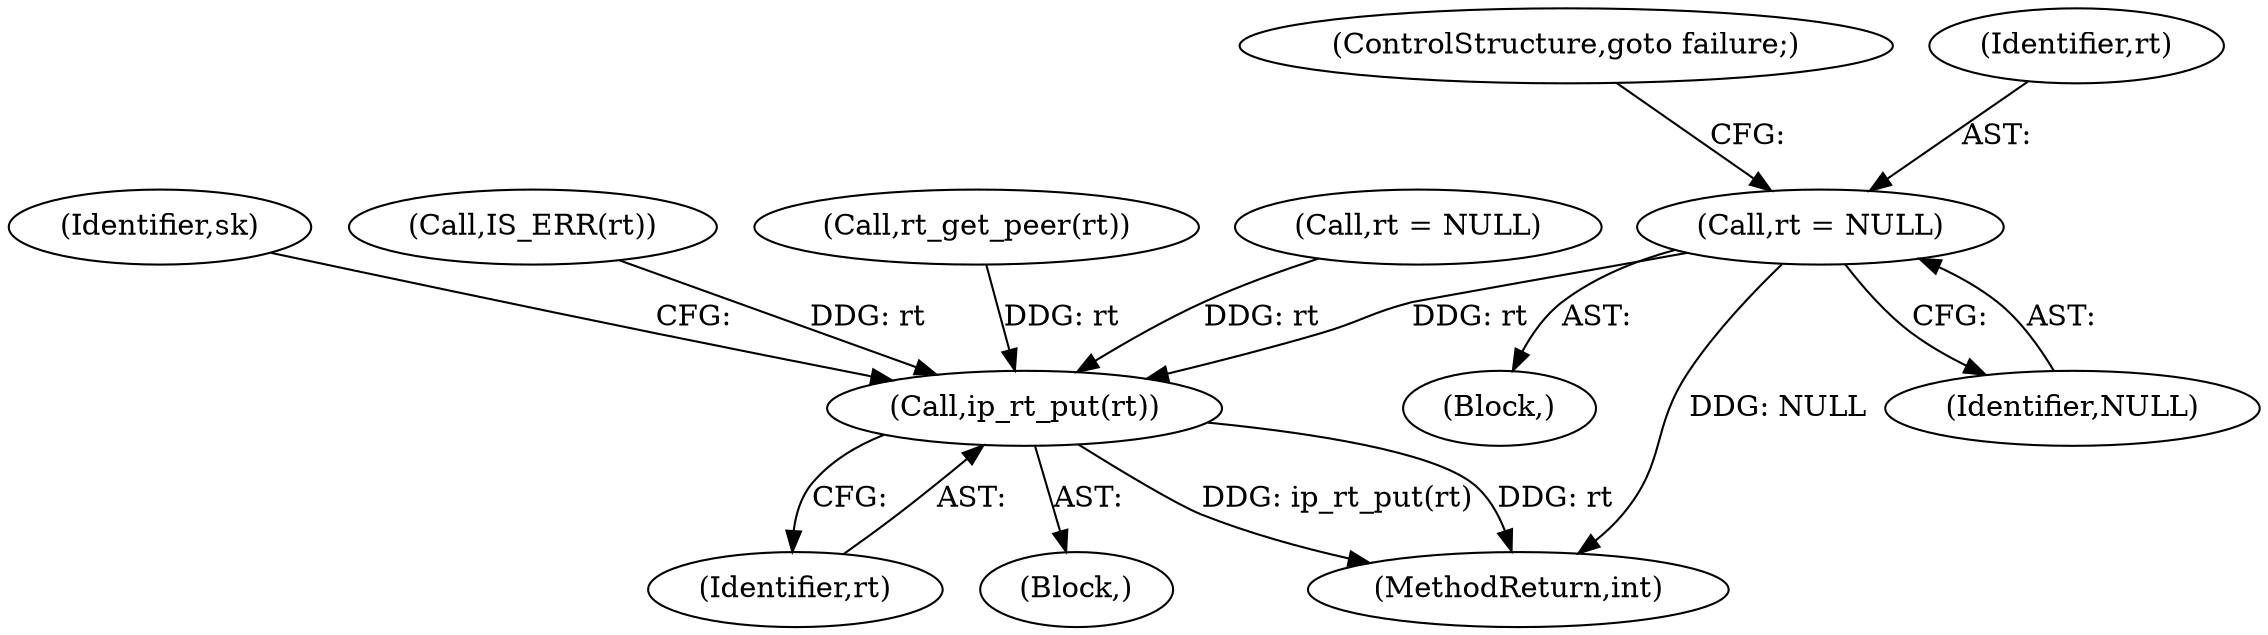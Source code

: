digraph "0_linux_f6d8bd051c391c1c0458a30b2a7abcd939329259_29@pointer" {
"1000444" [label="(Call,rt = NULL)"];
"1000506" [label="(Call,ip_rt_put(rt))"];
"1000507" [label="(Identifier,rt)"];
"1000439" [label="(Block,)"];
"1000444" [label="(Call,rt = NULL)"];
"1000510" [label="(Identifier,sk)"];
"1000109" [label="(Block,)"];
"1000213" [label="(Call,IS_ERR(rt))"];
"1000447" [label="(ControlStructure,goto failure;)"];
"1000506" [label="(Call,ip_rt_put(rt))"];
"1000445" [label="(Identifier,rt)"];
"1000520" [label="(MethodReturn,int)"];
"1000334" [label="(Call,rt_get_peer(rt))"];
"1000494" [label="(Call,rt = NULL)"];
"1000446" [label="(Identifier,NULL)"];
"1000444" -> "1000439"  [label="AST: "];
"1000444" -> "1000446"  [label="CFG: "];
"1000445" -> "1000444"  [label="AST: "];
"1000446" -> "1000444"  [label="AST: "];
"1000447" -> "1000444"  [label="CFG: "];
"1000444" -> "1000520"  [label="DDG: NULL"];
"1000444" -> "1000506"  [label="DDG: rt"];
"1000506" -> "1000109"  [label="AST: "];
"1000506" -> "1000507"  [label="CFG: "];
"1000507" -> "1000506"  [label="AST: "];
"1000510" -> "1000506"  [label="CFG: "];
"1000506" -> "1000520"  [label="DDG: ip_rt_put(rt)"];
"1000506" -> "1000520"  [label="DDG: rt"];
"1000213" -> "1000506"  [label="DDG: rt"];
"1000494" -> "1000506"  [label="DDG: rt"];
"1000334" -> "1000506"  [label="DDG: rt"];
}
